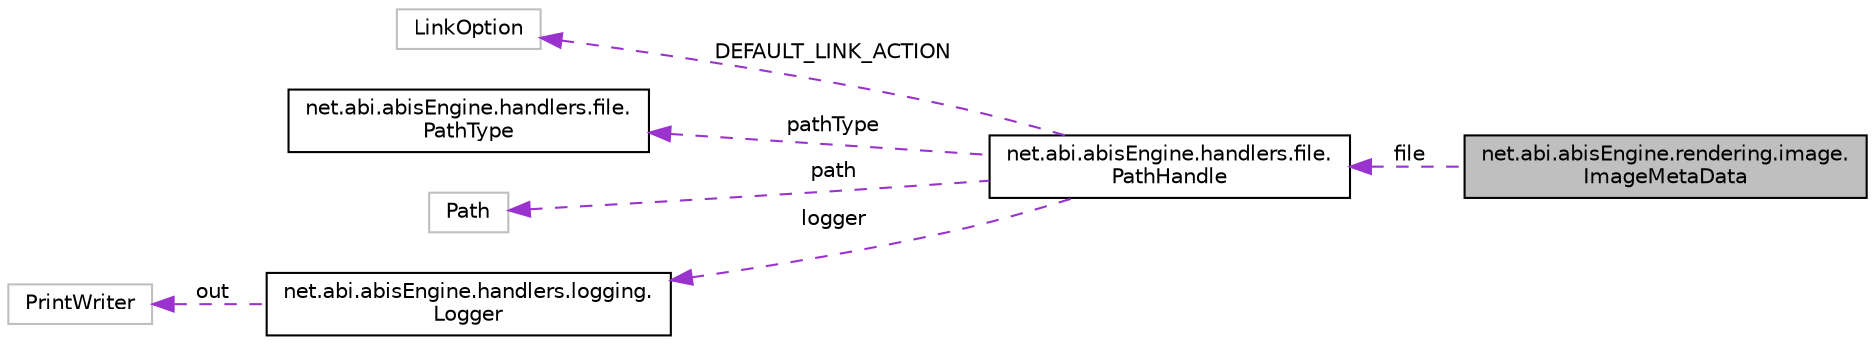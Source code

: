 digraph "net.abi.abisEngine.rendering.image.ImageMetaData"
{
 // LATEX_PDF_SIZE
  edge [fontname="Helvetica",fontsize="10",labelfontname="Helvetica",labelfontsize="10"];
  node [fontname="Helvetica",fontsize="10",shape=record];
  rankdir="LR";
  Node1 [label="net.abi.abisEngine.rendering.image.\lImageMetaData",height=0.2,width=0.4,color="black", fillcolor="grey75", style="filled", fontcolor="black",tooltip=" "];
  Node2 -> Node1 [dir="back",color="darkorchid3",fontsize="10",style="dashed",label=" file" ,fontname="Helvetica"];
  Node2 [label="net.abi.abisEngine.handlers.file.\lPathHandle",height=0.2,width=0.4,color="black", fillcolor="white", style="filled",URL="$d6/d9e/classnet_1_1abi_1_1abis_engine_1_1handlers_1_1file_1_1_path_handle.html",tooltip=" "];
  Node3 -> Node2 [dir="back",color="darkorchid3",fontsize="10",style="dashed",label=" DEFAULT_LINK_ACTION" ,fontname="Helvetica"];
  Node3 [label="LinkOption",height=0.2,width=0.4,color="grey75", fillcolor="white", style="filled",tooltip=" "];
  Node4 -> Node2 [dir="back",color="darkorchid3",fontsize="10",style="dashed",label=" pathType" ,fontname="Helvetica"];
  Node4 [label="net.abi.abisEngine.handlers.file.\lPathType",height=0.2,width=0.4,color="black", fillcolor="white", style="filled",URL="$de/dc8/enumnet_1_1abi_1_1abis_engine_1_1handlers_1_1file_1_1_path_type.html",tooltip=" "];
  Node5 -> Node2 [dir="back",color="darkorchid3",fontsize="10",style="dashed",label=" path" ,fontname="Helvetica"];
  Node5 [label="Path",height=0.2,width=0.4,color="grey75", fillcolor="white", style="filled",tooltip=" "];
  Node6 -> Node2 [dir="back",color="darkorchid3",fontsize="10",style="dashed",label=" logger" ,fontname="Helvetica"];
  Node6 [label="net.abi.abisEngine.handlers.logging.\lLogger",height=0.2,width=0.4,color="black", fillcolor="white", style="filled",URL="$d1/d70/classnet_1_1abi_1_1abis_engine_1_1handlers_1_1logging_1_1_logger.html",tooltip=" "];
  Node7 -> Node6 [dir="back",color="darkorchid3",fontsize="10",style="dashed",label=" out" ,fontname="Helvetica"];
  Node7 [label="PrintWriter",height=0.2,width=0.4,color="grey75", fillcolor="white", style="filled",tooltip=" "];
}
